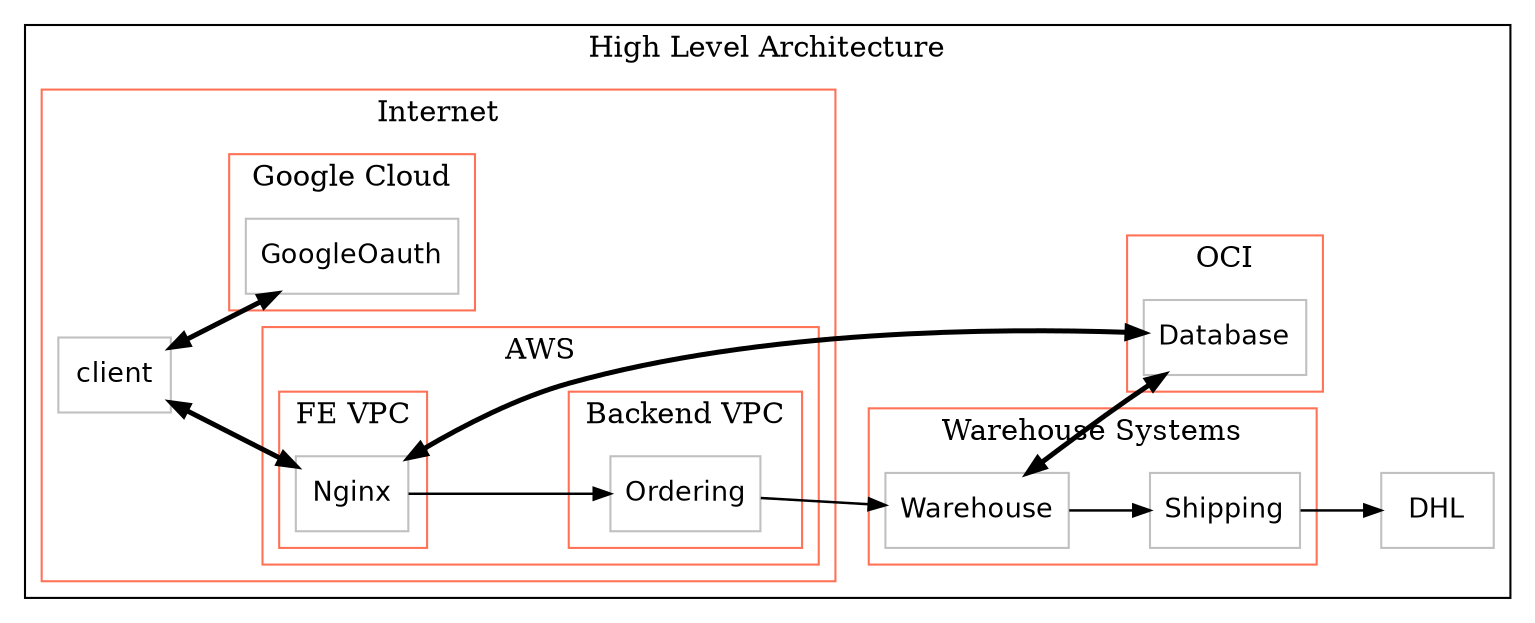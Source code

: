 digraph G {
compound=true;
rankdir="LR";
    subgraph cluster1 {
    rankdir="TB";
    label="High Level Architecture";
    color="Black";
        node16 [label="DHL" shape="box", margin="0.1", color="Grey", fontsize="13", fontname="Helvetica"];
        subgraph cluster2 {
        rankdir="TB";
        label="Internet";
        color="Coral1";
            node6 [label="client" shape="box", margin="0.1", color="Grey", fontsize="13", fontname="Helvetica"];
            subgraph cluster3 {
            rankdir="TB";
            label="AWS";
            color="Coral1";
                subgraph cluster4 {
                rankdir="TB";
                label="FE VPC";
                color="Coral1";
                    node5 [label="Nginx" shape="box", margin="0.1", color="Grey", fontsize="13", fontname="Helvetica"];
                }
                subgraph cluster11 {
                rankdir="TB";
                label="Backend VPC";
                color="Coral1";
                    node12 [label="Ordering" shape="box", margin="0.1", color="Grey", fontsize="13", fontname="Helvetica"];
                }
            }
            subgraph cluster9 {
            rankdir="TB";
            label="Google Cloud";
            color="Coral1";
                node10 [label="GoogleOauth" shape="box", margin="0.1", color="Grey", fontsize="13", fontname="Helvetica"];
            }
        }
        subgraph cluster7 {
        rankdir="TB";
        label="OCI";
        color="Coral1";
            node8 [label="Database" shape="box", margin="0.1", color="Grey", fontsize="13", fontname="Helvetica"];
        }
        subgraph cluster13 {
        rankdir="TB";
        label="Warehouse Systems";
        color="Coral1";
            node14 [label="Warehouse" shape="box", margin="0.1", color="Grey", fontsize="13", fontname="Helvetica"];
            node15 [label="Shipping" shape="box", margin="0.1", color="Grey", fontsize="13", fontname="Helvetica"];
        }
    }
node6->node5 [label="" dir=both, fontsize="10", penwidth="2.4", arrowsize="0.8"];
node5->node8 [label="" dir=both, fontsize="10", penwidth="2.4", arrowsize="0.8"];
node6->node10 [label="" dir=both, fontsize="10", penwidth="2.4", arrowsize="0.8"];
node5->node12 [label="" fontsize="10", penwidth="1.2", arrowsize="0.8"];
node12->node14 [label="" fontsize="10", penwidth="1.2", arrowsize="0.8"];
node14->node8 [label="" dir=both, fontsize="10", penwidth="2.4", arrowsize="0.8"];
node14->node15 [label="" fontsize="10", penwidth="1.2", arrowsize="0.8"];
node15->node16 [label="" fontsize="10", penwidth="1.2", arrowsize="0.8"];
}